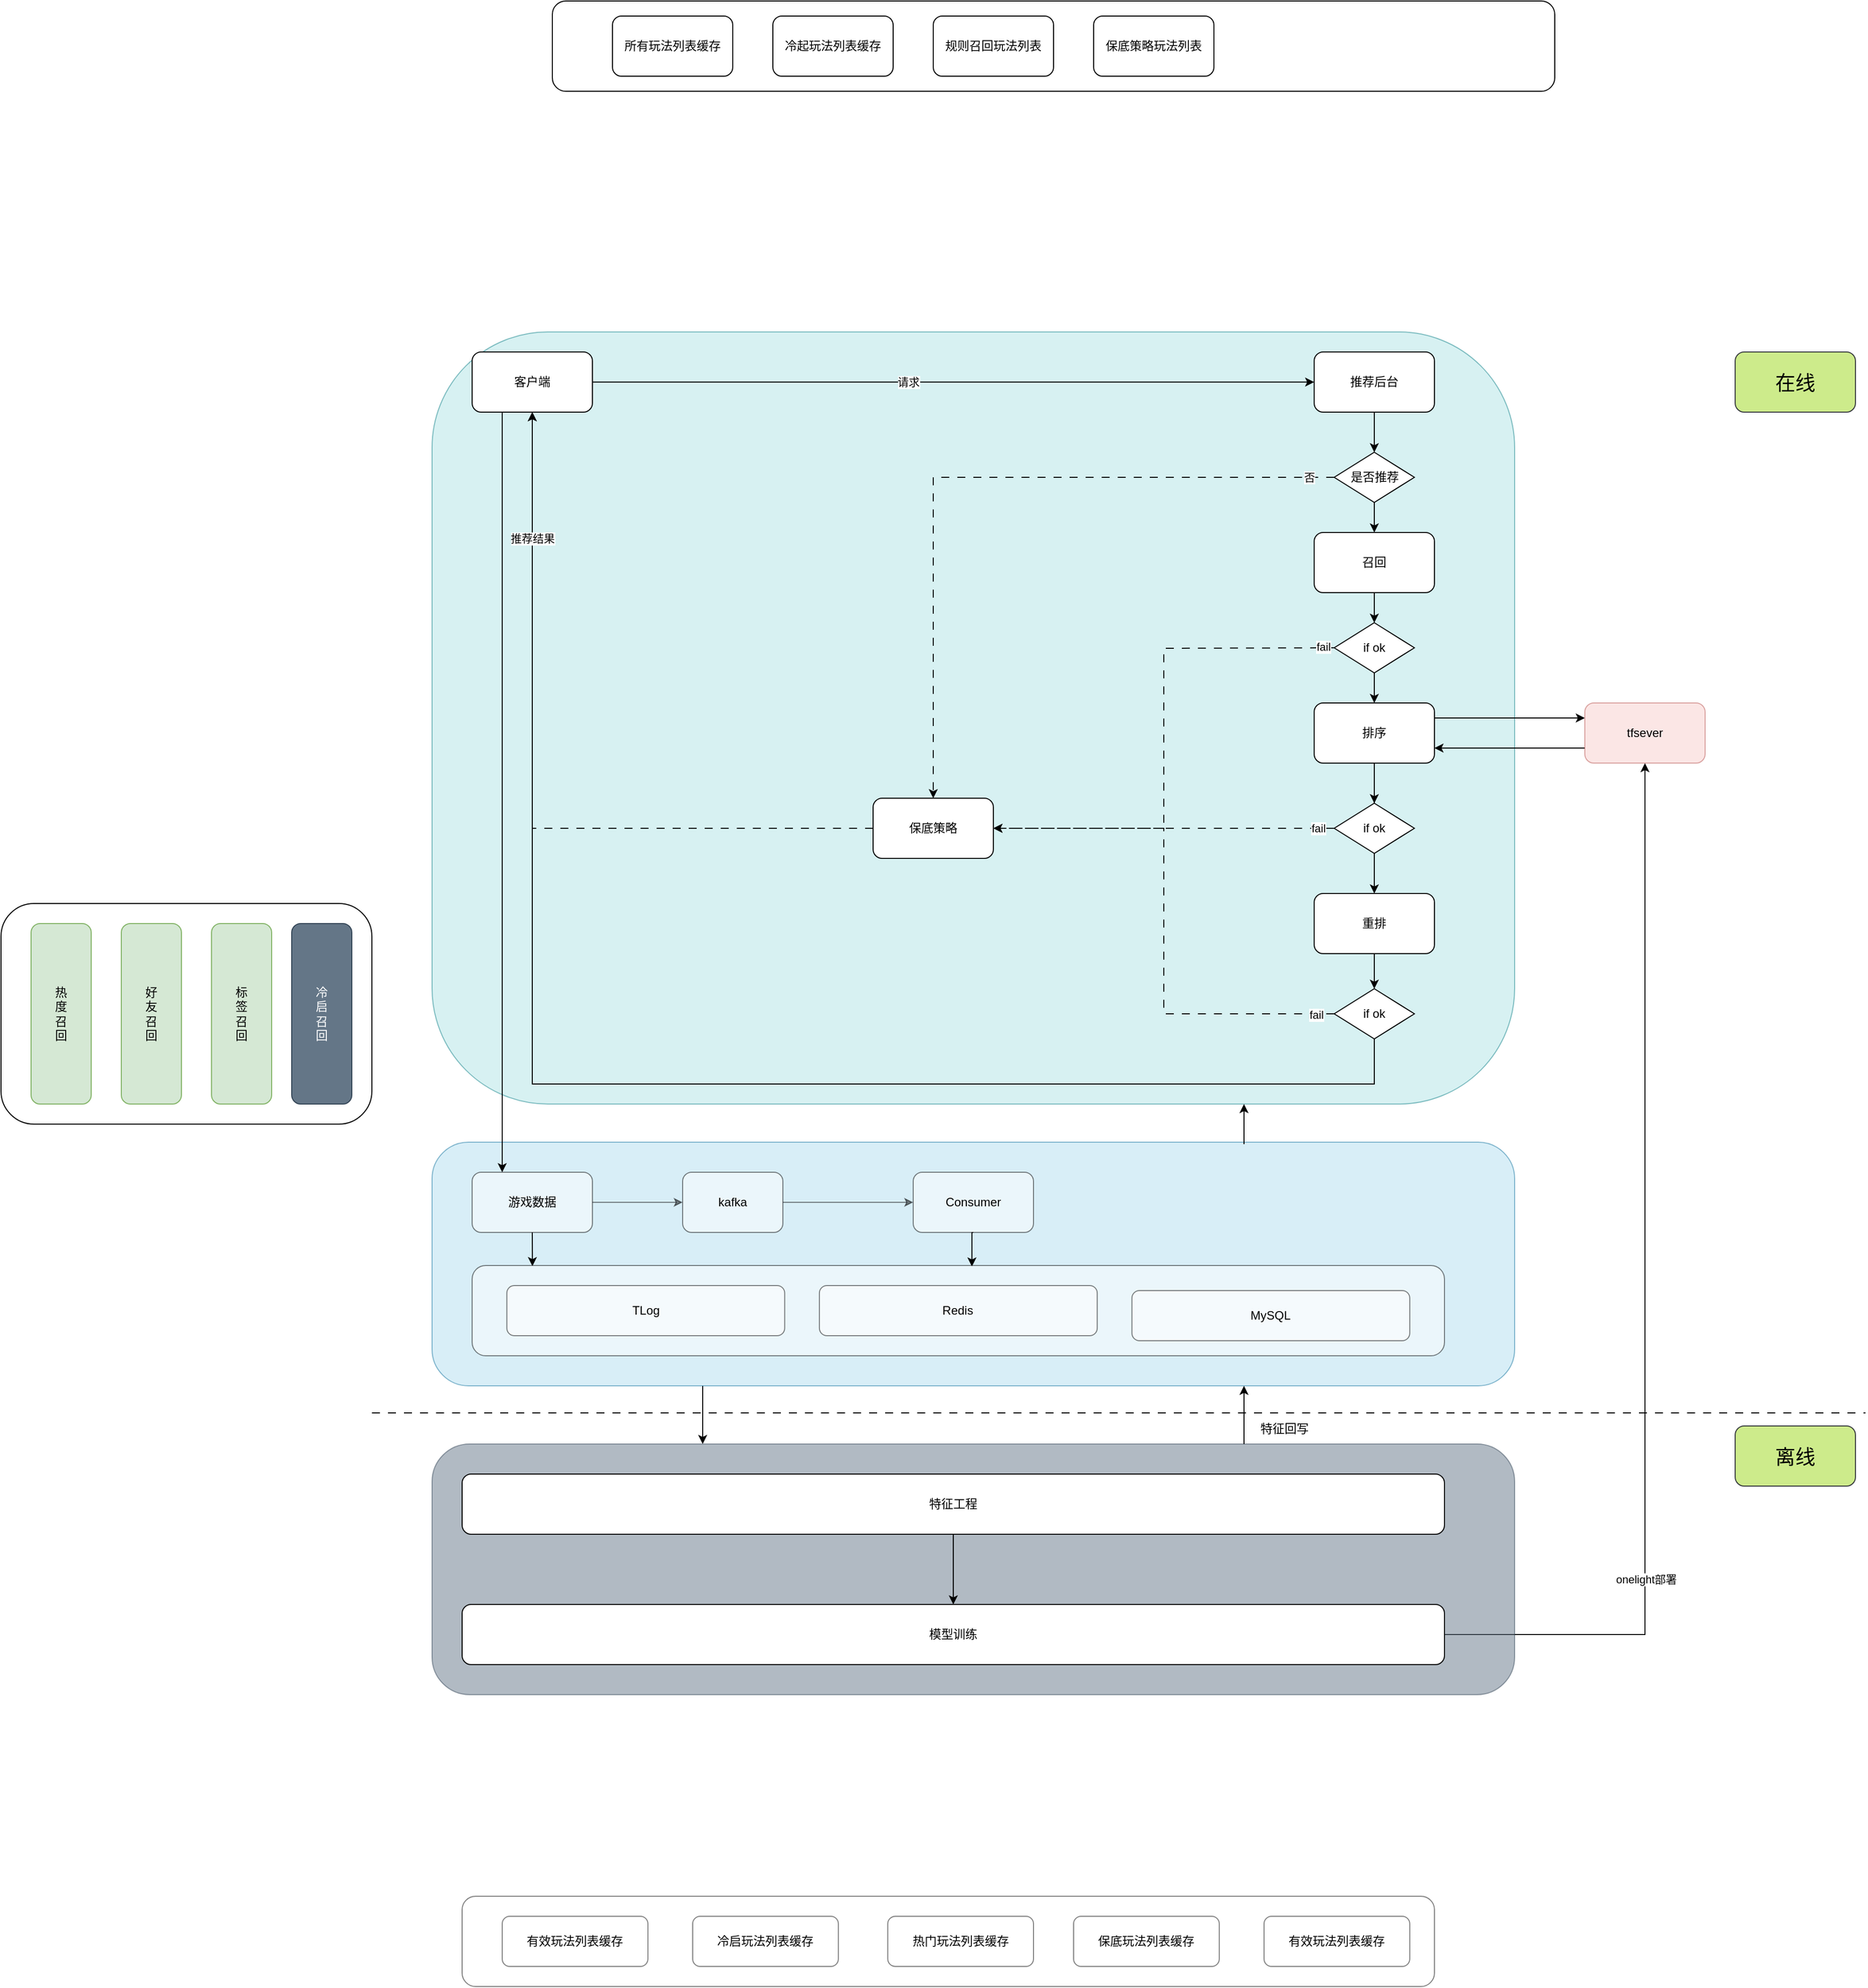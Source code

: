 <mxfile version="21.4.0" type="github">
  <diagram name="第 1 页" id="eEIU5UlcsHbvy-gOTFi1">
    <mxGraphModel dx="2526" dy="1180" grid="1" gridSize="10" guides="1" tooltips="1" connect="1" arrows="1" fold="1" page="1" pageScale="1" pageWidth="3300" pageHeight="4681" math="0" shadow="0">
      <root>
        <mxCell id="0" />
        <mxCell id="1" parent="0" />
        <mxCell id="T_C2f5gOBLzj8zOb4brC-143" style="edgeStyle=orthogonalEdgeStyle;rounded=0;orthogonalLoop=1;jettySize=auto;html=1;exitX=0.25;exitY=1;exitDx=0;exitDy=0;entryX=0.25;entryY=0;entryDx=0;entryDy=0;" edge="1" parent="1" source="T_C2f5gOBLzj8zOb4brC-131" target="T_C2f5gOBLzj8zOb4brC-132">
          <mxGeometry relative="1" as="geometry" />
        </mxCell>
        <mxCell id="T_C2f5gOBLzj8zOb4brC-131" value="" style="rounded=1;whiteSpace=wrap;html=1;fillColor=#b1ddf0;strokeColor=#10739e;opacity=50;" vertex="1" parent="1">
          <mxGeometry x="520" y="1378" width="1080" height="243" as="geometry" />
        </mxCell>
        <mxCell id="T_C2f5gOBLzj8zOb4brC-114" value="" style="rounded=1;whiteSpace=wrap;html=1;fillColor=#b0e3e6;strokeColor=#0e8088;opacity=50;" vertex="1" parent="1">
          <mxGeometry x="520" y="570" width="1080" height="770" as="geometry" />
        </mxCell>
        <mxCell id="T_C2f5gOBLzj8zOb4brC-58" value="" style="rhombus;whiteSpace=wrap;html=1;" vertex="1" parent="1">
          <mxGeometry x="1420" y="690" width="80" height="50" as="geometry" />
        </mxCell>
        <mxCell id="T_C2f5gOBLzj8zOb4brC-41" style="edgeStyle=orthogonalEdgeStyle;rounded=0;orthogonalLoop=1;jettySize=auto;html=1;exitX=1;exitY=0.5;exitDx=0;exitDy=0;entryX=0;entryY=0.5;entryDx=0;entryDy=0;" edge="1" parent="1" source="T_C2f5gOBLzj8zOb4brC-1" target="T_C2f5gOBLzj8zOb4brC-40">
          <mxGeometry relative="1" as="geometry" />
        </mxCell>
        <mxCell id="T_C2f5gOBLzj8zOb4brC-177" value="请求" style="edgeLabel;html=1;align=center;verticalAlign=middle;resizable=0;points=[];" vertex="1" connectable="0" parent="T_C2f5gOBLzj8zOb4brC-41">
          <mxGeometry x="-0.126" relative="1" as="geometry">
            <mxPoint as="offset" />
          </mxGeometry>
        </mxCell>
        <mxCell id="T_C2f5gOBLzj8zOb4brC-130" style="edgeStyle=orthogonalEdgeStyle;rounded=0;orthogonalLoop=1;jettySize=auto;html=1;exitX=0.25;exitY=1;exitDx=0;exitDy=0;entryX=0.25;entryY=0;entryDx=0;entryDy=0;" edge="1" parent="1" source="T_C2f5gOBLzj8zOb4brC-1" target="T_C2f5gOBLzj8zOb4brC-2">
          <mxGeometry relative="1" as="geometry" />
        </mxCell>
        <mxCell id="T_C2f5gOBLzj8zOb4brC-1" value="客户端" style="rounded=1;whiteSpace=wrap;html=1;" vertex="1" parent="1">
          <mxGeometry x="560" y="590" width="120" height="60" as="geometry" />
        </mxCell>
        <mxCell id="T_C2f5gOBLzj8zOb4brC-19" style="edgeStyle=orthogonalEdgeStyle;rounded=0;orthogonalLoop=1;jettySize=auto;html=1;exitX=1;exitY=0.5;exitDx=0;exitDy=0;opacity=50;" edge="1" parent="1" source="T_C2f5gOBLzj8zOb4brC-2" target="T_C2f5gOBLzj8zOb4brC-20">
          <mxGeometry relative="1" as="geometry">
            <mxPoint x="760" y="1438" as="targetPoint" />
          </mxGeometry>
        </mxCell>
        <mxCell id="T_C2f5gOBLzj8zOb4brC-140" style="edgeStyle=orthogonalEdgeStyle;rounded=0;orthogonalLoop=1;jettySize=auto;html=1;exitX=0.5;exitY=1;exitDx=0;exitDy=0;entryX=0.062;entryY=0.007;entryDx=0;entryDy=0;entryPerimeter=0;" edge="1" parent="1" source="T_C2f5gOBLzj8zOb4brC-2" target="T_C2f5gOBLzj8zOb4brC-6">
          <mxGeometry relative="1" as="geometry" />
        </mxCell>
        <mxCell id="T_C2f5gOBLzj8zOb4brC-2" value="游戏数据" style="rounded=1;whiteSpace=wrap;html=1;opacity=50;" vertex="1" parent="1">
          <mxGeometry x="560" y="1408" width="120" height="60" as="geometry" />
        </mxCell>
        <mxCell id="T_C2f5gOBLzj8zOb4brC-26" style="edgeStyle=orthogonalEdgeStyle;rounded=0;orthogonalLoop=1;jettySize=auto;html=1;exitX=1;exitY=0.5;exitDx=0;exitDy=0;entryX=0;entryY=0.5;entryDx=0;entryDy=0;opacity=50;" edge="1" parent="1" source="T_C2f5gOBLzj8zOb4brC-20" target="T_C2f5gOBLzj8zOb4brC-24">
          <mxGeometry relative="1" as="geometry" />
        </mxCell>
        <mxCell id="T_C2f5gOBLzj8zOb4brC-20" value="kafka" style="rounded=1;whiteSpace=wrap;html=1;opacity=50;" vertex="1" parent="1">
          <mxGeometry x="770" y="1408" width="100" height="60" as="geometry" />
        </mxCell>
        <mxCell id="T_C2f5gOBLzj8zOb4brC-172" style="edgeStyle=orthogonalEdgeStyle;rounded=0;orthogonalLoop=1;jettySize=auto;html=1;exitX=0.5;exitY=1;exitDx=0;exitDy=0;entryX=0.514;entryY=0.011;entryDx=0;entryDy=0;entryPerimeter=0;" edge="1" parent="1" source="T_C2f5gOBLzj8zOb4brC-24" target="T_C2f5gOBLzj8zOb4brC-6">
          <mxGeometry relative="1" as="geometry" />
        </mxCell>
        <mxCell id="T_C2f5gOBLzj8zOb4brC-24" value="Consumer" style="rounded=1;whiteSpace=wrap;html=1;opacity=50;" vertex="1" parent="1">
          <mxGeometry x="1000" y="1408" width="120" height="60" as="geometry" />
        </mxCell>
        <mxCell id="T_C2f5gOBLzj8zOb4brC-53" style="edgeStyle=orthogonalEdgeStyle;rounded=0;orthogonalLoop=1;jettySize=auto;html=1;exitX=1;exitY=0.5;exitDx=0;exitDy=0;entryX=0.5;entryY=1;entryDx=0;entryDy=0;" edge="1" parent="1" source="T_C2f5gOBLzj8zOb4brC-32" target="T_C2f5gOBLzj8zOb4brC-48">
          <mxGeometry relative="1" as="geometry">
            <mxPoint x="1600" y="890" as="targetPoint" />
          </mxGeometry>
        </mxCell>
        <mxCell id="T_C2f5gOBLzj8zOb4brC-174" value="onelight部署" style="edgeLabel;html=1;align=center;verticalAlign=middle;resizable=0;points=[];" vertex="1" connectable="0" parent="T_C2f5gOBLzj8zOb4brC-53">
          <mxGeometry x="-0.523" y="-1" relative="1" as="geometry">
            <mxPoint as="offset" />
          </mxGeometry>
        </mxCell>
        <mxCell id="T_C2f5gOBLzj8zOb4brC-38" value="" style="group" vertex="1" connectable="0" parent="1">
          <mxGeometry x="640" y="240" width="1000" height="90" as="geometry" />
        </mxCell>
        <mxCell id="T_C2f5gOBLzj8zOb4brC-27" value="" style="rounded=1;whiteSpace=wrap;html=1;" vertex="1" parent="T_C2f5gOBLzj8zOb4brC-38">
          <mxGeometry width="1000" height="90" as="geometry" />
        </mxCell>
        <mxCell id="T_C2f5gOBLzj8zOb4brC-35" value="所有玩法列表缓存" style="rounded=1;whiteSpace=wrap;html=1;" vertex="1" parent="T_C2f5gOBLzj8zOb4brC-38">
          <mxGeometry x="60" y="15" width="120" height="60" as="geometry" />
        </mxCell>
        <mxCell id="T_C2f5gOBLzj8zOb4brC-36" value="冷起玩法列表缓存" style="rounded=1;whiteSpace=wrap;html=1;" vertex="1" parent="T_C2f5gOBLzj8zOb4brC-38">
          <mxGeometry x="220" y="15" width="120" height="60" as="geometry" />
        </mxCell>
        <mxCell id="T_C2f5gOBLzj8zOb4brC-37" value="规则召回玩法列表" style="rounded=1;whiteSpace=wrap;html=1;" vertex="1" parent="T_C2f5gOBLzj8zOb4brC-38">
          <mxGeometry x="380" y="15" width="120" height="60" as="geometry" />
        </mxCell>
        <mxCell id="T_C2f5gOBLzj8zOb4brC-42" value="保底策略玩法列表" style="rounded=1;whiteSpace=wrap;html=1;" vertex="1" parent="T_C2f5gOBLzj8zOb4brC-38">
          <mxGeometry x="540" y="15" width="120" height="60" as="geometry" />
        </mxCell>
        <mxCell id="T_C2f5gOBLzj8zOb4brC-44" style="edgeStyle=orthogonalEdgeStyle;rounded=0;orthogonalLoop=1;jettySize=auto;html=1;entryX=0.5;entryY=0;entryDx=0;entryDy=0;" edge="1" parent="1" source="T_C2f5gOBLzj8zOb4brC-58" target="T_C2f5gOBLzj8zOb4brC-43">
          <mxGeometry relative="1" as="geometry" />
        </mxCell>
        <mxCell id="T_C2f5gOBLzj8zOb4brC-40" value="推荐后台" style="rounded=1;whiteSpace=wrap;html=1;" vertex="1" parent="1">
          <mxGeometry x="1400" y="590" width="120" height="60" as="geometry" />
        </mxCell>
        <mxCell id="T_C2f5gOBLzj8zOb4brC-83" style="edgeStyle=orthogonalEdgeStyle;rounded=0;orthogonalLoop=1;jettySize=auto;html=1;exitX=0.5;exitY=1;exitDx=0;exitDy=0;entryX=0.5;entryY=0;entryDx=0;entryDy=0;" edge="1" parent="1" source="T_C2f5gOBLzj8zOb4brC-90" target="T_C2f5gOBLzj8zOb4brC-47">
          <mxGeometry relative="1" as="geometry" />
        </mxCell>
        <mxCell id="T_C2f5gOBLzj8zOb4brC-43" value="召回" style="rounded=1;whiteSpace=wrap;html=1;" vertex="1" parent="1">
          <mxGeometry x="1400" y="770" width="120" height="60" as="geometry" />
        </mxCell>
        <mxCell id="T_C2f5gOBLzj8zOb4brC-49" style="edgeStyle=orthogonalEdgeStyle;rounded=0;orthogonalLoop=1;jettySize=auto;html=1;exitX=1;exitY=0.25;exitDx=0;exitDy=0;entryX=0;entryY=0.25;entryDx=0;entryDy=0;" edge="1" parent="1" source="T_C2f5gOBLzj8zOb4brC-47" target="T_C2f5gOBLzj8zOb4brC-48">
          <mxGeometry relative="1" as="geometry" />
        </mxCell>
        <mxCell id="T_C2f5gOBLzj8zOb4brC-84" style="edgeStyle=orthogonalEdgeStyle;rounded=0;orthogonalLoop=1;jettySize=auto;html=1;exitX=0.5;exitY=1;exitDx=0;exitDy=0;entryX=0.5;entryY=0;entryDx=0;entryDy=0;" edge="1" parent="1" source="T_C2f5gOBLzj8zOb4brC-47" target="T_C2f5gOBLzj8zOb4brC-51">
          <mxGeometry relative="1" as="geometry" />
        </mxCell>
        <mxCell id="T_C2f5gOBLzj8zOb4brC-104" value="" style="edgeStyle=orthogonalEdgeStyle;rounded=0;orthogonalLoop=1;jettySize=auto;html=1;" edge="1" parent="1" source="T_C2f5gOBLzj8zOb4brC-47" target="T_C2f5gOBLzj8zOb4brC-92">
          <mxGeometry relative="1" as="geometry" />
        </mxCell>
        <mxCell id="T_C2f5gOBLzj8zOb4brC-47" value="排序" style="rounded=1;whiteSpace=wrap;html=1;" vertex="1" parent="1">
          <mxGeometry x="1400" y="940" width="120" height="60" as="geometry" />
        </mxCell>
        <mxCell id="T_C2f5gOBLzj8zOb4brC-50" style="edgeStyle=orthogonalEdgeStyle;rounded=0;orthogonalLoop=1;jettySize=auto;html=1;exitX=0;exitY=0.75;exitDx=0;exitDy=0;entryX=1;entryY=0.75;entryDx=0;entryDy=0;" edge="1" parent="1" source="T_C2f5gOBLzj8zOb4brC-48" target="T_C2f5gOBLzj8zOb4brC-47">
          <mxGeometry relative="1" as="geometry" />
        </mxCell>
        <mxCell id="T_C2f5gOBLzj8zOb4brC-48" value="tfsever" style="rounded=1;whiteSpace=wrap;html=1;fillColor=#f8cecc;strokeColor=#b85450;opacity=50;" vertex="1" parent="1">
          <mxGeometry x="1670" y="940" width="120" height="60" as="geometry" />
        </mxCell>
        <mxCell id="T_C2f5gOBLzj8zOb4brC-105" value="" style="edgeStyle=orthogonalEdgeStyle;rounded=0;orthogonalLoop=1;jettySize=auto;html=1;" edge="1" parent="1" source="T_C2f5gOBLzj8zOb4brC-51" target="T_C2f5gOBLzj8zOb4brC-95">
          <mxGeometry relative="1" as="geometry" />
        </mxCell>
        <mxCell id="T_C2f5gOBLzj8zOb4brC-51" value="重排" style="rounded=1;whiteSpace=wrap;html=1;" vertex="1" parent="1">
          <mxGeometry x="1400" y="1130" width="120" height="60" as="geometry" />
        </mxCell>
        <mxCell id="T_C2f5gOBLzj8zOb4brC-115" style="edgeStyle=orthogonalEdgeStyle;rounded=0;orthogonalLoop=1;jettySize=auto;html=1;exitX=0;exitY=0.5;exitDx=0;exitDy=0;entryX=0.5;entryY=1;entryDx=0;entryDy=0;dashed=1;dashPattern=8 8;" edge="1" parent="1" source="T_C2f5gOBLzj8zOb4brC-54" target="T_C2f5gOBLzj8zOb4brC-1">
          <mxGeometry relative="1" as="geometry" />
        </mxCell>
        <mxCell id="T_C2f5gOBLzj8zOb4brC-54" value="保底策略" style="rounded=1;whiteSpace=wrap;html=1;" vertex="1" parent="1">
          <mxGeometry x="960" y="1035" width="120" height="60" as="geometry" />
        </mxCell>
        <mxCell id="T_C2f5gOBLzj8zOb4brC-56" value="是否推荐" style="text;html=1;align=center;verticalAlign=middle;resizable=0;points=[];autosize=1;strokeColor=none;fillColor=none;" vertex="1" parent="1">
          <mxGeometry x="1420" y="700" width="80" height="30" as="geometry" />
        </mxCell>
        <mxCell id="T_C2f5gOBLzj8zOb4brC-59" value="" style="edgeStyle=orthogonalEdgeStyle;rounded=0;orthogonalLoop=1;jettySize=auto;html=1;entryX=0.5;entryY=0;entryDx=0;entryDy=0;" edge="1" parent="1" source="T_C2f5gOBLzj8zOb4brC-40" target="T_C2f5gOBLzj8zOb4brC-58">
          <mxGeometry relative="1" as="geometry">
            <mxPoint x="1460" y="660" as="sourcePoint" />
            <mxPoint x="1460" y="750" as="targetPoint" />
          </mxGeometry>
        </mxCell>
        <mxCell id="T_C2f5gOBLzj8zOb4brC-60" style="edgeStyle=orthogonalEdgeStyle;rounded=0;orthogonalLoop=1;jettySize=auto;html=1;exitX=0;exitY=0.5;exitDx=0;exitDy=0;entryX=0.5;entryY=0;entryDx=0;entryDy=0;dashed=1;dashPattern=8 8;" edge="1" parent="1" source="T_C2f5gOBLzj8zOb4brC-58" target="T_C2f5gOBLzj8zOb4brC-54">
          <mxGeometry relative="1" as="geometry" />
        </mxCell>
        <mxCell id="T_C2f5gOBLzj8zOb4brC-133" value="否" style="edgeLabel;html=1;align=center;verticalAlign=middle;resizable=0;points=[];" vertex="1" connectable="0" parent="T_C2f5gOBLzj8zOb4brC-60">
          <mxGeometry x="-0.93" relative="1" as="geometry">
            <mxPoint as="offset" />
          </mxGeometry>
        </mxCell>
        <mxCell id="T_C2f5gOBLzj8zOb4brC-67" value="" style="rounded=1;whiteSpace=wrap;html=1;" vertex="1" parent="1">
          <mxGeometry x="90" y="1140" width="370" height="220" as="geometry" />
        </mxCell>
        <mxCell id="T_C2f5gOBLzj8zOb4brC-68" value="热&lt;br&gt;度&lt;br&gt;召&lt;br&gt;回" style="rounded=1;whiteSpace=wrap;html=1;fillColor=#d5e8d4;strokeColor=#82b366;" vertex="1" parent="1">
          <mxGeometry x="120" y="1160" width="60" height="180" as="geometry" />
        </mxCell>
        <mxCell id="T_C2f5gOBLzj8zOb4brC-69" value="好&lt;br&gt;友&lt;br&gt;召&lt;br&gt;回" style="rounded=1;whiteSpace=wrap;html=1;fillColor=#d5e8d4;strokeColor=#82b366;" vertex="1" parent="1">
          <mxGeometry x="210" y="1160" width="60" height="180" as="geometry" />
        </mxCell>
        <mxCell id="T_C2f5gOBLzj8zOb4brC-70" value="标&lt;br&gt;签&lt;br&gt;召&lt;br&gt;回" style="rounded=1;whiteSpace=wrap;html=1;fillColor=#d5e8d4;strokeColor=#82b366;" vertex="1" parent="1">
          <mxGeometry x="300" y="1160" width="60" height="180" as="geometry" />
        </mxCell>
        <mxCell id="T_C2f5gOBLzj8zOb4brC-71" value="冷&lt;br&gt;启&lt;br&gt;召&lt;br&gt;回" style="rounded=1;whiteSpace=wrap;html=1;fillColor=#647687;fontColor=#ffffff;strokeColor=#314354;" vertex="1" parent="1">
          <mxGeometry x="380" y="1160" width="60" height="180" as="geometry" />
        </mxCell>
        <mxCell id="T_C2f5gOBLzj8zOb4brC-91" value="" style="edgeStyle=orthogonalEdgeStyle;rounded=0;orthogonalLoop=1;jettySize=auto;html=1;exitX=0.5;exitY=1;exitDx=0;exitDy=0;entryX=0.5;entryY=0;entryDx=0;entryDy=0;" edge="1" parent="1" source="T_C2f5gOBLzj8zOb4brC-43" target="T_C2f5gOBLzj8zOb4brC-90">
          <mxGeometry relative="1" as="geometry">
            <mxPoint x="1460" y="830" as="sourcePoint" />
            <mxPoint x="1460" y="940" as="targetPoint" />
          </mxGeometry>
        </mxCell>
        <mxCell id="T_C2f5gOBLzj8zOb4brC-108" style="edgeStyle=orthogonalEdgeStyle;rounded=0;orthogonalLoop=1;jettySize=auto;html=1;entryX=1;entryY=0.5;entryDx=0;entryDy=0;dashed=1;dashPattern=8 8;" edge="1" parent="1" target="T_C2f5gOBLzj8zOb4brC-54">
          <mxGeometry relative="1" as="geometry">
            <mxPoint x="1420" y="885" as="sourcePoint" />
          </mxGeometry>
        </mxCell>
        <mxCell id="T_C2f5gOBLzj8zOb4brC-163" value="fail" style="edgeLabel;html=1;align=center;verticalAlign=middle;resizable=0;points=[];" vertex="1" connectable="0" parent="T_C2f5gOBLzj8zOb4brC-108">
          <mxGeometry x="-0.956" y="-1" relative="1" as="geometry">
            <mxPoint as="offset" />
          </mxGeometry>
        </mxCell>
        <mxCell id="T_C2f5gOBLzj8zOb4brC-90" value="if ok" style="rhombus;whiteSpace=wrap;html=1;" vertex="1" parent="1">
          <mxGeometry x="1420" y="860" width="80" height="50" as="geometry" />
        </mxCell>
        <mxCell id="T_C2f5gOBLzj8zOb4brC-109" style="edgeStyle=orthogonalEdgeStyle;rounded=0;orthogonalLoop=1;jettySize=auto;html=1;exitX=0;exitY=0.5;exitDx=0;exitDy=0;dashed=1;dashPattern=8 8;endArrow=none;endFill=0;" edge="1" parent="1" source="T_C2f5gOBLzj8zOb4brC-92">
          <mxGeometry relative="1" as="geometry">
            <mxPoint x="1250" y="1065" as="targetPoint" />
          </mxGeometry>
        </mxCell>
        <mxCell id="T_C2f5gOBLzj8zOb4brC-164" value="fail" style="edgeLabel;html=1;align=center;verticalAlign=middle;resizable=0;points=[];" vertex="1" connectable="0" parent="T_C2f5gOBLzj8zOb4brC-109">
          <mxGeometry x="-0.808" relative="1" as="geometry">
            <mxPoint as="offset" />
          </mxGeometry>
        </mxCell>
        <mxCell id="T_C2f5gOBLzj8zOb4brC-92" value="if ok" style="rhombus;whiteSpace=wrap;html=1;" vertex="1" parent="1">
          <mxGeometry x="1420" y="1040" width="80" height="50" as="geometry" />
        </mxCell>
        <mxCell id="T_C2f5gOBLzj8zOb4brC-110" style="edgeStyle=orthogonalEdgeStyle;rounded=0;orthogonalLoop=1;jettySize=auto;html=1;exitX=0;exitY=0.5;exitDx=0;exitDy=0;entryX=1;entryY=0.5;entryDx=0;entryDy=0;dashed=1;dashPattern=8 8;" edge="1" parent="1" source="T_C2f5gOBLzj8zOb4brC-95" target="T_C2f5gOBLzj8zOb4brC-54">
          <mxGeometry relative="1" as="geometry" />
        </mxCell>
        <mxCell id="T_C2f5gOBLzj8zOb4brC-165" value="fail" style="edgeLabel;html=1;align=center;verticalAlign=middle;resizable=0;points=[];" vertex="1" connectable="0" parent="T_C2f5gOBLzj8zOb4brC-110">
          <mxGeometry x="-0.93" y="1" relative="1" as="geometry">
            <mxPoint as="offset" />
          </mxGeometry>
        </mxCell>
        <mxCell id="T_C2f5gOBLzj8zOb4brC-116" style="edgeStyle=orthogonalEdgeStyle;rounded=0;orthogonalLoop=1;jettySize=auto;html=1;entryX=0.5;entryY=1;entryDx=0;entryDy=0;" edge="1" parent="1" source="T_C2f5gOBLzj8zOb4brC-95" target="T_C2f5gOBLzj8zOb4brC-1">
          <mxGeometry relative="1" as="geometry">
            <Array as="points">
              <mxPoint x="1460" y="1320" />
              <mxPoint x="620" y="1320" />
            </Array>
          </mxGeometry>
        </mxCell>
        <mxCell id="T_C2f5gOBLzj8zOb4brC-178" value="推荐结果" style="edgeLabel;html=1;align=center;verticalAlign=middle;resizable=0;points=[];" vertex="1" connectable="0" parent="T_C2f5gOBLzj8zOb4brC-116">
          <mxGeometry x="0.838" relative="1" as="geometry">
            <mxPoint as="offset" />
          </mxGeometry>
        </mxCell>
        <mxCell id="T_C2f5gOBLzj8zOb4brC-95" value="if ok" style="rhombus;whiteSpace=wrap;html=1;" vertex="1" parent="1">
          <mxGeometry x="1420" y="1225" width="80" height="50" as="geometry" />
        </mxCell>
        <mxCell id="T_C2f5gOBLzj8zOb4brC-118" value="" style="endArrow=none;dashed=1;html=1;rounded=0;dashPattern=8 8;" edge="1" parent="1">
          <mxGeometry width="50" height="50" relative="1" as="geometry">
            <mxPoint x="460" y="1648" as="sourcePoint" />
            <mxPoint x="1950" y="1648" as="targetPoint" />
          </mxGeometry>
        </mxCell>
        <mxCell id="T_C2f5gOBLzj8zOb4brC-119" value="离线" style="rounded=1;whiteSpace=wrap;html=1;fillColor=#cdeb8b;strokeColor=#36393d;fontSize=20;" vertex="1" parent="1">
          <mxGeometry x="1820" y="1661" width="120" height="60" as="geometry" />
        </mxCell>
        <mxCell id="T_C2f5gOBLzj8zOb4brC-120" value="在线" style="rounded=1;whiteSpace=wrap;html=1;fillColor=#cdeb8b;strokeColor=#36393d;fontSize=20;" vertex="1" parent="1">
          <mxGeometry x="1820" y="590" width="120" height="60" as="geometry" />
        </mxCell>
        <mxCell id="T_C2f5gOBLzj8zOb4brC-136" value="" style="group" vertex="1" connectable="0" parent="1">
          <mxGeometry x="560" y="1501" width="970" height="90" as="geometry" />
        </mxCell>
        <mxCell id="T_C2f5gOBLzj8zOb4brC-6" value="" style="rounded=1;whiteSpace=wrap;html=1;opacity=50;" vertex="1" parent="T_C2f5gOBLzj8zOb4brC-136">
          <mxGeometry width="970.0" height="90" as="geometry" />
        </mxCell>
        <mxCell id="T_C2f5gOBLzj8zOb4brC-126" value="TLog" style="rounded=1;whiteSpace=wrap;html=1;opacity=50;" vertex="1" parent="T_C2f5gOBLzj8zOb4brC-136">
          <mxGeometry x="34.643" y="20" width="277.143" height="50" as="geometry" />
        </mxCell>
        <mxCell id="T_C2f5gOBLzj8zOb4brC-134" value="Redis" style="rounded=1;whiteSpace=wrap;html=1;opacity=50;" vertex="1" parent="T_C2f5gOBLzj8zOb4brC-136">
          <mxGeometry x="346.429" y="20" width="277.143" height="50" as="geometry" />
        </mxCell>
        <mxCell id="T_C2f5gOBLzj8zOb4brC-135" value="MySQL" style="rounded=1;whiteSpace=wrap;html=1;opacity=50;" vertex="1" parent="T_C2f5gOBLzj8zOb4brC-136">
          <mxGeometry x="658.214" y="25" width="277.143" height="50" as="geometry" />
        </mxCell>
        <mxCell id="T_C2f5gOBLzj8zOb4brC-142" value="" style="group" vertex="1" connectable="0" parent="1">
          <mxGeometry x="520" y="1679" width="1080" height="250" as="geometry" />
        </mxCell>
        <mxCell id="T_C2f5gOBLzj8zOb4brC-132" value="" style="rounded=1;whiteSpace=wrap;html=1;fillColor=#647687;strokeColor=#314354;opacity=50;fontColor=#ffffff;" vertex="1" parent="T_C2f5gOBLzj8zOb4brC-142">
          <mxGeometry width="1080" height="250" as="geometry" />
        </mxCell>
        <mxCell id="T_C2f5gOBLzj8zOb4brC-30" value="特征工程" style="rounded=1;whiteSpace=wrap;html=1;" vertex="1" parent="T_C2f5gOBLzj8zOb4brC-142">
          <mxGeometry x="30" y="30" width="980" height="60" as="geometry" />
        </mxCell>
        <mxCell id="T_C2f5gOBLzj8zOb4brC-32" value="模型训练" style="rounded=1;whiteSpace=wrap;html=1;" vertex="1" parent="T_C2f5gOBLzj8zOb4brC-142">
          <mxGeometry x="30" y="160" width="980" height="60" as="geometry" />
        </mxCell>
        <mxCell id="T_C2f5gOBLzj8zOb4brC-33" style="edgeStyle=orthogonalEdgeStyle;rounded=0;orthogonalLoop=1;jettySize=auto;html=1;exitX=0.5;exitY=1;exitDx=0;exitDy=0;entryX=0.5;entryY=0;entryDx=0;entryDy=0;" edge="1" parent="T_C2f5gOBLzj8zOb4brC-142" source="T_C2f5gOBLzj8zOb4brC-30" target="T_C2f5gOBLzj8zOb4brC-32">
          <mxGeometry relative="1" as="geometry" />
        </mxCell>
        <mxCell id="T_C2f5gOBLzj8zOb4brC-144" style="edgeStyle=orthogonalEdgeStyle;rounded=0;orthogonalLoop=1;jettySize=auto;html=1;exitX=0.75;exitY=0;exitDx=0;exitDy=0;entryX=0.75;entryY=1;entryDx=0;entryDy=0;" edge="1" parent="1" source="T_C2f5gOBLzj8zOb4brC-132" target="T_C2f5gOBLzj8zOb4brC-131">
          <mxGeometry relative="1" as="geometry" />
        </mxCell>
        <mxCell id="T_C2f5gOBLzj8zOb4brC-169" value="特征回写" style="text;html=1;align=center;verticalAlign=middle;resizable=0;points=[];autosize=1;strokeColor=none;fillColor=none;" vertex="1" parent="1">
          <mxGeometry x="1330" y="1649" width="80" height="30" as="geometry" />
        </mxCell>
        <mxCell id="T_C2f5gOBLzj8zOb4brC-170" value="" style="group" vertex="1" connectable="0" parent="1">
          <mxGeometry x="550" y="2130" width="970" height="90" as="geometry" />
        </mxCell>
        <mxCell id="T_C2f5gOBLzj8zOb4brC-146" value="" style="rounded=1;whiteSpace=wrap;html=1;opacity=50;container=0;" vertex="1" parent="T_C2f5gOBLzj8zOb4brC-170">
          <mxGeometry width="970.0" height="90" as="geometry" />
        </mxCell>
        <mxCell id="T_C2f5gOBLzj8zOb4brC-147" value="有效玩法列表缓存" style="rounded=1;whiteSpace=wrap;html=1;opacity=50;container=0;" vertex="1" parent="T_C2f5gOBLzj8zOb4brC-170">
          <mxGeometry x="40" y="20" width="145.36" height="50" as="geometry" />
        </mxCell>
        <mxCell id="T_C2f5gOBLzj8zOb4brC-157" value="冷启玩法列表缓存" style="rounded=1;whiteSpace=wrap;html=1;opacity=50;container=0;" vertex="1" parent="T_C2f5gOBLzj8zOb4brC-170">
          <mxGeometry x="230" y="20" width="145.36" height="50" as="geometry" />
        </mxCell>
        <mxCell id="T_C2f5gOBLzj8zOb4brC-158" value="热门玩法列表缓存" style="rounded=1;whiteSpace=wrap;html=1;opacity=50;container=0;" vertex="1" parent="T_C2f5gOBLzj8zOb4brC-170">
          <mxGeometry x="424.64" y="20" width="145.36" height="50" as="geometry" />
        </mxCell>
        <mxCell id="T_C2f5gOBLzj8zOb4brC-159" value="保底玩法列表缓存" style="rounded=1;whiteSpace=wrap;html=1;opacity=50;container=0;" vertex="1" parent="T_C2f5gOBLzj8zOb4brC-170">
          <mxGeometry x="610" y="20" width="145.36" height="50" as="geometry" />
        </mxCell>
        <mxCell id="T_C2f5gOBLzj8zOb4brC-160" value="有效玩法列表缓存" style="rounded=1;whiteSpace=wrap;html=1;opacity=50;container=0;" vertex="1" parent="T_C2f5gOBLzj8zOb4brC-170">
          <mxGeometry x="800" y="20" width="145.36" height="50" as="geometry" />
        </mxCell>
        <mxCell id="T_C2f5gOBLzj8zOb4brC-176" value="" style="endArrow=classic;html=1;rounded=0;entryX=0.75;entryY=1;entryDx=0;entryDy=0;" edge="1" parent="1" target="T_C2f5gOBLzj8zOb4brC-114">
          <mxGeometry width="50" height="50" relative="1" as="geometry">
            <mxPoint x="1330" y="1380" as="sourcePoint" />
            <mxPoint x="1330" y="1350" as="targetPoint" />
            <Array as="points" />
          </mxGeometry>
        </mxCell>
      </root>
    </mxGraphModel>
  </diagram>
</mxfile>
